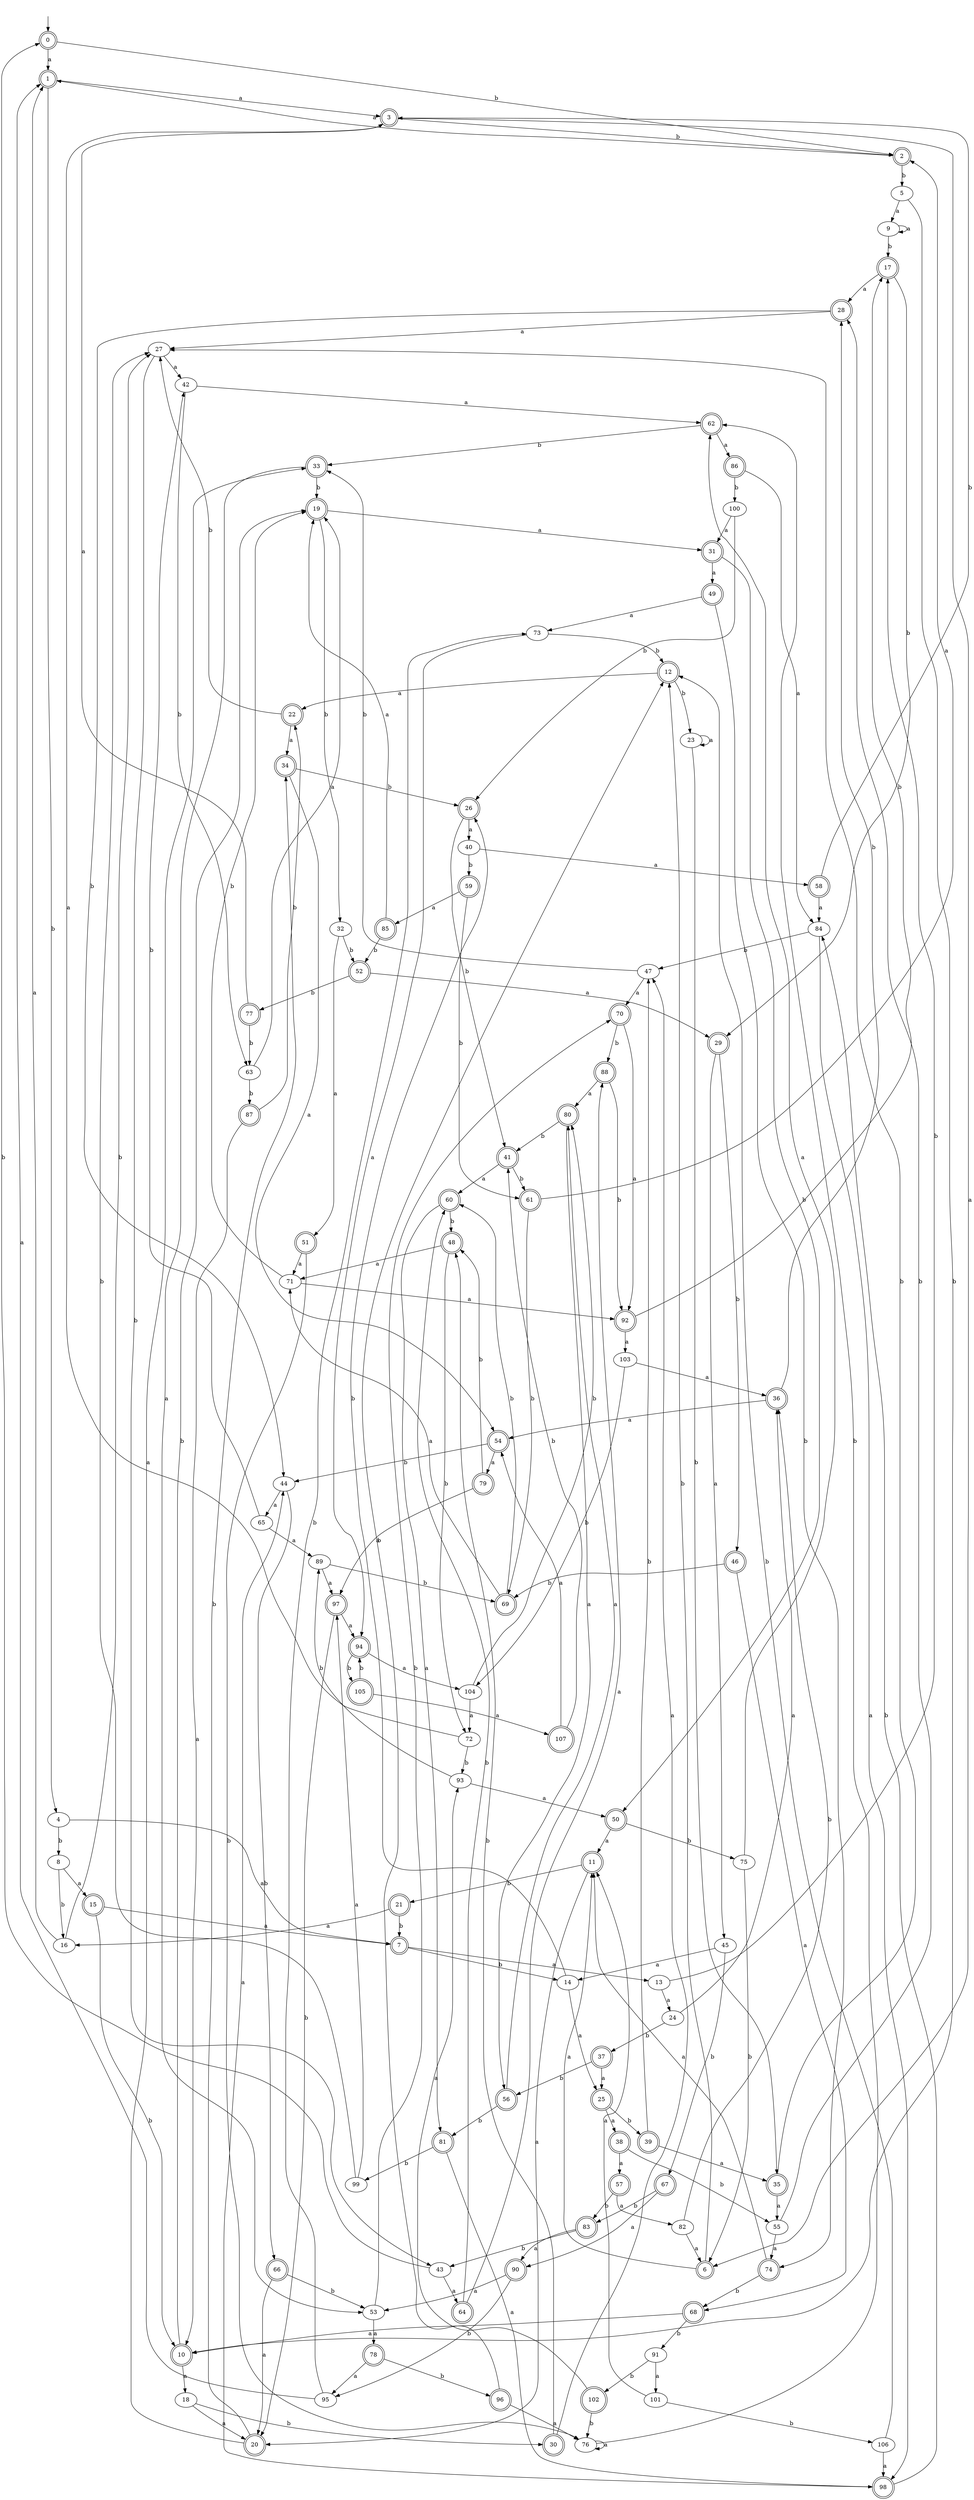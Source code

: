 digraph RandomDFA {
  __start0 [label="", shape=none];
  __start0 -> 0 [label=""];
  0 [shape=circle] [shape=doublecircle]
  0 -> 1 [label="a"]
  0 -> 2 [label="b"]
  1 [shape=doublecircle]
  1 -> 3 [label="a"]
  1 -> 4 [label="b"]
  2 [shape=doublecircle]
  2 -> 1 [label="a"]
  2 -> 5 [label="b"]
  3 [shape=doublecircle]
  3 -> 6 [label="a"]
  3 -> 2 [label="b"]
  4
  4 -> 7 [label="a"]
  4 -> 8 [label="b"]
  5
  5 -> 9 [label="a"]
  5 -> 10 [label="b"]
  6 [shape=doublecircle]
  6 -> 11 [label="a"]
  6 -> 12 [label="b"]
  7 [shape=doublecircle]
  7 -> 13 [label="a"]
  7 -> 14 [label="b"]
  8
  8 -> 15 [label="a"]
  8 -> 16 [label="b"]
  9
  9 -> 9 [label="a"]
  9 -> 17 [label="b"]
  10 [shape=doublecircle]
  10 -> 18 [label="a"]
  10 -> 19 [label="b"]
  11 [shape=doublecircle]
  11 -> 20 [label="a"]
  11 -> 21 [label="b"]
  12 [shape=doublecircle]
  12 -> 22 [label="a"]
  12 -> 23 [label="b"]
  13
  13 -> 24 [label="a"]
  13 -> 17 [label="b"]
  14
  14 -> 25 [label="a"]
  14 -> 26 [label="b"]
  15 [shape=doublecircle]
  15 -> 7 [label="a"]
  15 -> 10 [label="b"]
  16
  16 -> 1 [label="a"]
  16 -> 27 [label="b"]
  17 [shape=doublecircle]
  17 -> 28 [label="a"]
  17 -> 29 [label="b"]
  18
  18 -> 20 [label="a"]
  18 -> 30 [label="b"]
  19 [shape=doublecircle]
  19 -> 31 [label="a"]
  19 -> 32 [label="b"]
  20 [shape=doublecircle]
  20 -> 33 [label="a"]
  20 -> 34 [label="b"]
  21 [shape=doublecircle]
  21 -> 16 [label="a"]
  21 -> 7 [label="b"]
  22 [shape=doublecircle]
  22 -> 34 [label="a"]
  22 -> 27 [label="b"]
  23
  23 -> 23 [label="a"]
  23 -> 35 [label="b"]
  24
  24 -> 36 [label="a"]
  24 -> 37 [label="b"]
  25 [shape=doublecircle]
  25 -> 38 [label="a"]
  25 -> 39 [label="b"]
  26 [shape=doublecircle]
  26 -> 40 [label="a"]
  26 -> 41 [label="b"]
  27
  27 -> 42 [label="a"]
  27 -> 43 [label="b"]
  28 [shape=doublecircle]
  28 -> 27 [label="a"]
  28 -> 44 [label="b"]
  29 [shape=doublecircle]
  29 -> 45 [label="a"]
  29 -> 46 [label="b"]
  30 [shape=doublecircle]
  30 -> 47 [label="a"]
  30 -> 48 [label="b"]
  31 [shape=doublecircle]
  31 -> 49 [label="a"]
  31 -> 50 [label="b"]
  32
  32 -> 51 [label="a"]
  32 -> 52 [label="b"]
  33 [shape=doublecircle]
  33 -> 53 [label="a"]
  33 -> 19 [label="b"]
  34 [shape=doublecircle]
  34 -> 54 [label="a"]
  34 -> 26 [label="b"]
  35 [shape=doublecircle]
  35 -> 55 [label="a"]
  35 -> 27 [label="b"]
  36 [shape=doublecircle]
  36 -> 54 [label="a"]
  36 -> 28 [label="b"]
  37 [shape=doublecircle]
  37 -> 25 [label="a"]
  37 -> 56 [label="b"]
  38 [shape=doublecircle]
  38 -> 57 [label="a"]
  38 -> 55 [label="b"]
  39 [shape=doublecircle]
  39 -> 35 [label="a"]
  39 -> 47 [label="b"]
  40
  40 -> 58 [label="a"]
  40 -> 59 [label="b"]
  41 [shape=doublecircle]
  41 -> 60 [label="a"]
  41 -> 61 [label="b"]
  42
  42 -> 62 [label="a"]
  42 -> 63 [label="b"]
  43
  43 -> 64 [label="a"]
  43 -> 0 [label="b"]
  44
  44 -> 65 [label="a"]
  44 -> 66 [label="b"]
  45
  45 -> 14 [label="a"]
  45 -> 67 [label="b"]
  46 [shape=doublecircle]
  46 -> 68 [label="a"]
  46 -> 69 [label="b"]
  47
  47 -> 70 [label="a"]
  47 -> 33 [label="b"]
  48 [shape=doublecircle]
  48 -> 71 [label="a"]
  48 -> 72 [label="b"]
  49 [shape=doublecircle]
  49 -> 73 [label="a"]
  49 -> 74 [label="b"]
  50 [shape=doublecircle]
  50 -> 11 [label="a"]
  50 -> 75 [label="b"]
  51 [shape=doublecircle]
  51 -> 71 [label="a"]
  51 -> 76 [label="b"]
  52 [shape=doublecircle]
  52 -> 29 [label="a"]
  52 -> 77 [label="b"]
  53
  53 -> 78 [label="a"]
  53 -> 70 [label="b"]
  54 [shape=doublecircle]
  54 -> 79 [label="a"]
  54 -> 44 [label="b"]
  55
  55 -> 74 [label="a"]
  55 -> 28 [label="b"]
  56 [shape=doublecircle]
  56 -> 80 [label="a"]
  56 -> 81 [label="b"]
  57 [shape=doublecircle]
  57 -> 82 [label="a"]
  57 -> 83 [label="b"]
  58 [shape=doublecircle]
  58 -> 84 [label="a"]
  58 -> 3 [label="b"]
  59 [shape=doublecircle]
  59 -> 85 [label="a"]
  59 -> 61 [label="b"]
  60 [shape=doublecircle]
  60 -> 81 [label="a"]
  60 -> 48 [label="b"]
  61 [shape=doublecircle]
  61 -> 2 [label="a"]
  61 -> 69 [label="b"]
  62 [shape=doublecircle]
  62 -> 86 [label="a"]
  62 -> 33 [label="b"]
  63
  63 -> 19 [label="a"]
  63 -> 87 [label="b"]
  64 [shape=doublecircle]
  64 -> 88 [label="a"]
  64 -> 60 [label="b"]
  65
  65 -> 89 [label="a"]
  65 -> 42 [label="b"]
  66 [shape=doublecircle]
  66 -> 20 [label="a"]
  66 -> 53 [label="b"]
  67 [shape=doublecircle]
  67 -> 90 [label="a"]
  67 -> 83 [label="b"]
  68 [shape=doublecircle]
  68 -> 10 [label="a"]
  68 -> 91 [label="b"]
  69 [shape=doublecircle]
  69 -> 71 [label="a"]
  69 -> 60 [label="b"]
  70 [shape=doublecircle]
  70 -> 92 [label="a"]
  70 -> 88 [label="b"]
  71
  71 -> 92 [label="a"]
  71 -> 19 [label="b"]
  72
  72 -> 3 [label="a"]
  72 -> 93 [label="b"]
  73
  73 -> 94 [label="a"]
  73 -> 12 [label="b"]
  74 [shape=doublecircle]
  74 -> 11 [label="a"]
  74 -> 68 [label="b"]
  75
  75 -> 62 [label="a"]
  75 -> 6 [label="b"]
  76
  76 -> 76 [label="a"]
  76 -> 62 [label="b"]
  77 [shape=doublecircle]
  77 -> 3 [label="a"]
  77 -> 63 [label="b"]
  78 [shape=doublecircle]
  78 -> 95 [label="a"]
  78 -> 96 [label="b"]
  79 [shape=doublecircle]
  79 -> 97 [label="a"]
  79 -> 48 [label="b"]
  80 [shape=doublecircle]
  80 -> 56 [label="a"]
  80 -> 41 [label="b"]
  81 [shape=doublecircle]
  81 -> 98 [label="a"]
  81 -> 99 [label="b"]
  82
  82 -> 6 [label="a"]
  82 -> 36 [label="b"]
  83 [shape=doublecircle]
  83 -> 90 [label="a"]
  83 -> 43 [label="b"]
  84
  84 -> 98 [label="a"]
  84 -> 47 [label="b"]
  85 [shape=doublecircle]
  85 -> 19 [label="a"]
  85 -> 52 [label="b"]
  86 [shape=doublecircle]
  86 -> 84 [label="a"]
  86 -> 100 [label="b"]
  87 [shape=doublecircle]
  87 -> 10 [label="a"]
  87 -> 22 [label="b"]
  88 [shape=doublecircle]
  88 -> 80 [label="a"]
  88 -> 92 [label="b"]
  89
  89 -> 97 [label="a"]
  89 -> 69 [label="b"]
  90 [shape=doublecircle]
  90 -> 53 [label="a"]
  90 -> 95 [label="b"]
  91
  91 -> 101 [label="a"]
  91 -> 102 [label="b"]
  92 [shape=doublecircle]
  92 -> 103 [label="a"]
  92 -> 17 [label="b"]
  93
  93 -> 50 [label="a"]
  93 -> 89 [label="b"]
  94 [shape=doublecircle]
  94 -> 104 [label="a"]
  94 -> 105 [label="b"]
  95
  95 -> 1 [label="a"]
  95 -> 73 [label="b"]
  96 [shape=doublecircle]
  96 -> 76 [label="a"]
  96 -> 12 [label="b"]
  97 [shape=doublecircle]
  97 -> 94 [label="a"]
  97 -> 20 [label="b"]
  98 [shape=doublecircle]
  98 -> 44 [label="a"]
  98 -> 84 [label="b"]
  99
  99 -> 97 [label="a"]
  99 -> 27 [label="b"]
  100
  100 -> 31 [label="a"]
  100 -> 26 [label="b"]
  101
  101 -> 11 [label="a"]
  101 -> 106 [label="b"]
  102 [shape=doublecircle]
  102 -> 93 [label="a"]
  102 -> 76 [label="b"]
  103
  103 -> 36 [label="a"]
  103 -> 104 [label="b"]
  104
  104 -> 72 [label="a"]
  104 -> 80 [label="b"]
  105 [shape=doublecircle]
  105 -> 107 [label="a"]
  105 -> 94 [label="b"]
  106
  106 -> 98 [label="a"]
  106 -> 12 [label="b"]
  107 [shape=doublecircle]
  107 -> 54 [label="a"]
  107 -> 41 [label="b"]
}
